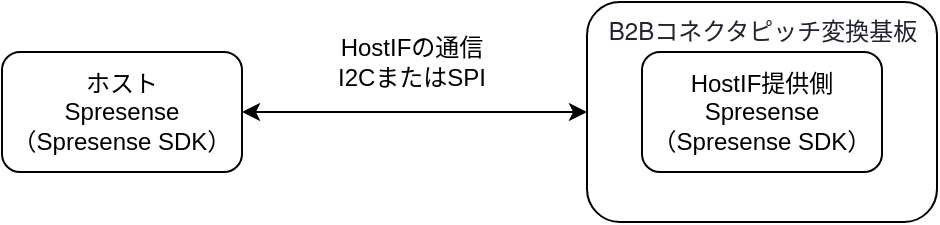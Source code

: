 <mxfile>
    <diagram id="AJdf-G52WvC_ri3ZTvWX" name="ページ1">
        <mxGraphModel dx="1142" dy="254" grid="1" gridSize="10" guides="1" tooltips="1" connect="1" arrows="1" fold="1" page="1" pageScale="1" pageWidth="1169" pageHeight="827" math="0" shadow="0">
            <root>
                <mxCell id="0"/>
                <mxCell id="1" parent="0"/>
                <mxCell id="4" style="edgeStyle=none;html=1;entryX=0;entryY=0.5;entryDx=0;entryDy=0;endArrow=classic;endFill=1;startArrow=classic;startFill=1;" parent="1" source="2" target="6" edge="1">
                    <mxGeometry relative="1" as="geometry"/>
                </mxCell>
                <mxCell id="2" value="ホスト&lt;br&gt;Spresense&lt;br&gt;（Spresense SDK）" style="rounded=1;whiteSpace=wrap;html=1;" parent="1" vertex="1">
                    <mxGeometry x="280" y="80" width="120" height="60" as="geometry"/>
                </mxCell>
                <mxCell id="3" value="HostIF提供側&lt;br&gt;Spresense（Spresense SDK）" style="rounded=1;whiteSpace=wrap;html=1;" parent="1" vertex="1">
                    <mxGeometry x="600" y="80" width="120" height="60" as="geometry"/>
                </mxCell>
                <mxCell id="5" value="HostIFの通信&lt;br&gt;I2CまたはSPI" style="text;html=1;strokeColor=none;fillColor=none;align=center;verticalAlign=middle;whiteSpace=wrap;rounded=0;" parent="1" vertex="1">
                    <mxGeometry x="440" y="70" width="90" height="30" as="geometry"/>
                </mxCell>
                <mxCell id="6" value="&lt;span style=&quot;color: rgb(33, 37, 48); font-family: SST, &amp;quot;Helvetica Neue&amp;quot;, Helvetica, Arial, sans-serif; text-align: start;&quot;&gt;&lt;font style=&quot;font-size: 12px;&quot;&gt;B2Bコネクタピッチ変換基板&lt;/font&gt;&lt;/span&gt;" style="rounded=1;whiteSpace=wrap;html=1;verticalAlign=top;labelBackgroundColor=none;fillColor=none;" parent="1" vertex="1">
                    <mxGeometry x="572.5" y="55" width="175" height="110" as="geometry"/>
                </mxCell>
            </root>
        </mxGraphModel>
    </diagram>
</mxfile>